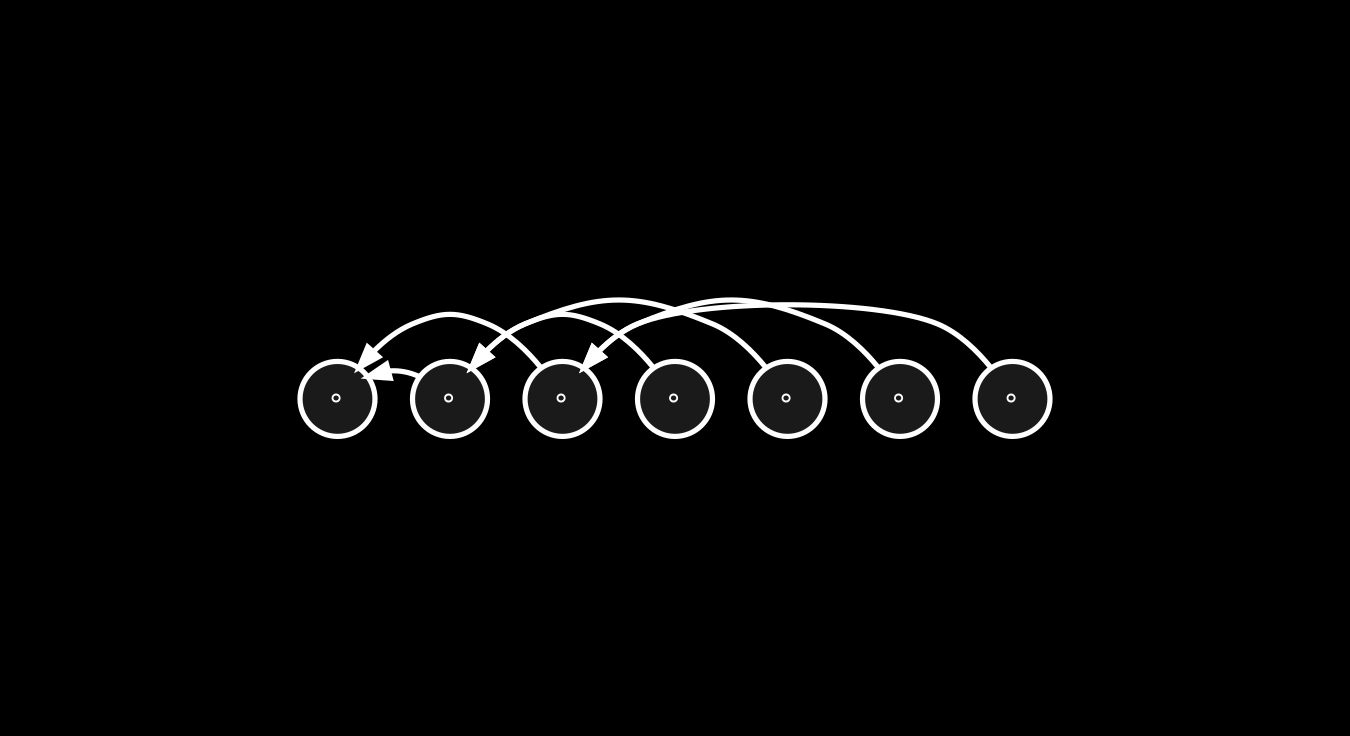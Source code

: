 digraph {
    graph [
        bgcolor = black
        pad     = 2
    ]
    node [
        style     = filled
        shape     = circle
        color     = white
        fillcolor = gray10
        fontcolor = white
        fontname  = BQN386
        penwidth  = 2.5
    ]
    edge [
        color    = white
        penwidth = 2.5
    ]
    rankdir=TB
    {rank = same
        0 1 2 3 4 5 6
        0 -> 1 -> 2 -> 3 -> 4 -> 5 -> 6 [style = invis]
    }
    0 [label="∘"]
    1 [label="∘"]
    2 [label="∘"]
    3 [label="∘"]
    4 [label="∘"]
    5 [label="∘"]
    6 [label="∘"]
    1 -> 0
    2 -> 0
    3 -> 1
    4 -> 1
    5 -> 2
    6 -> 2
}

